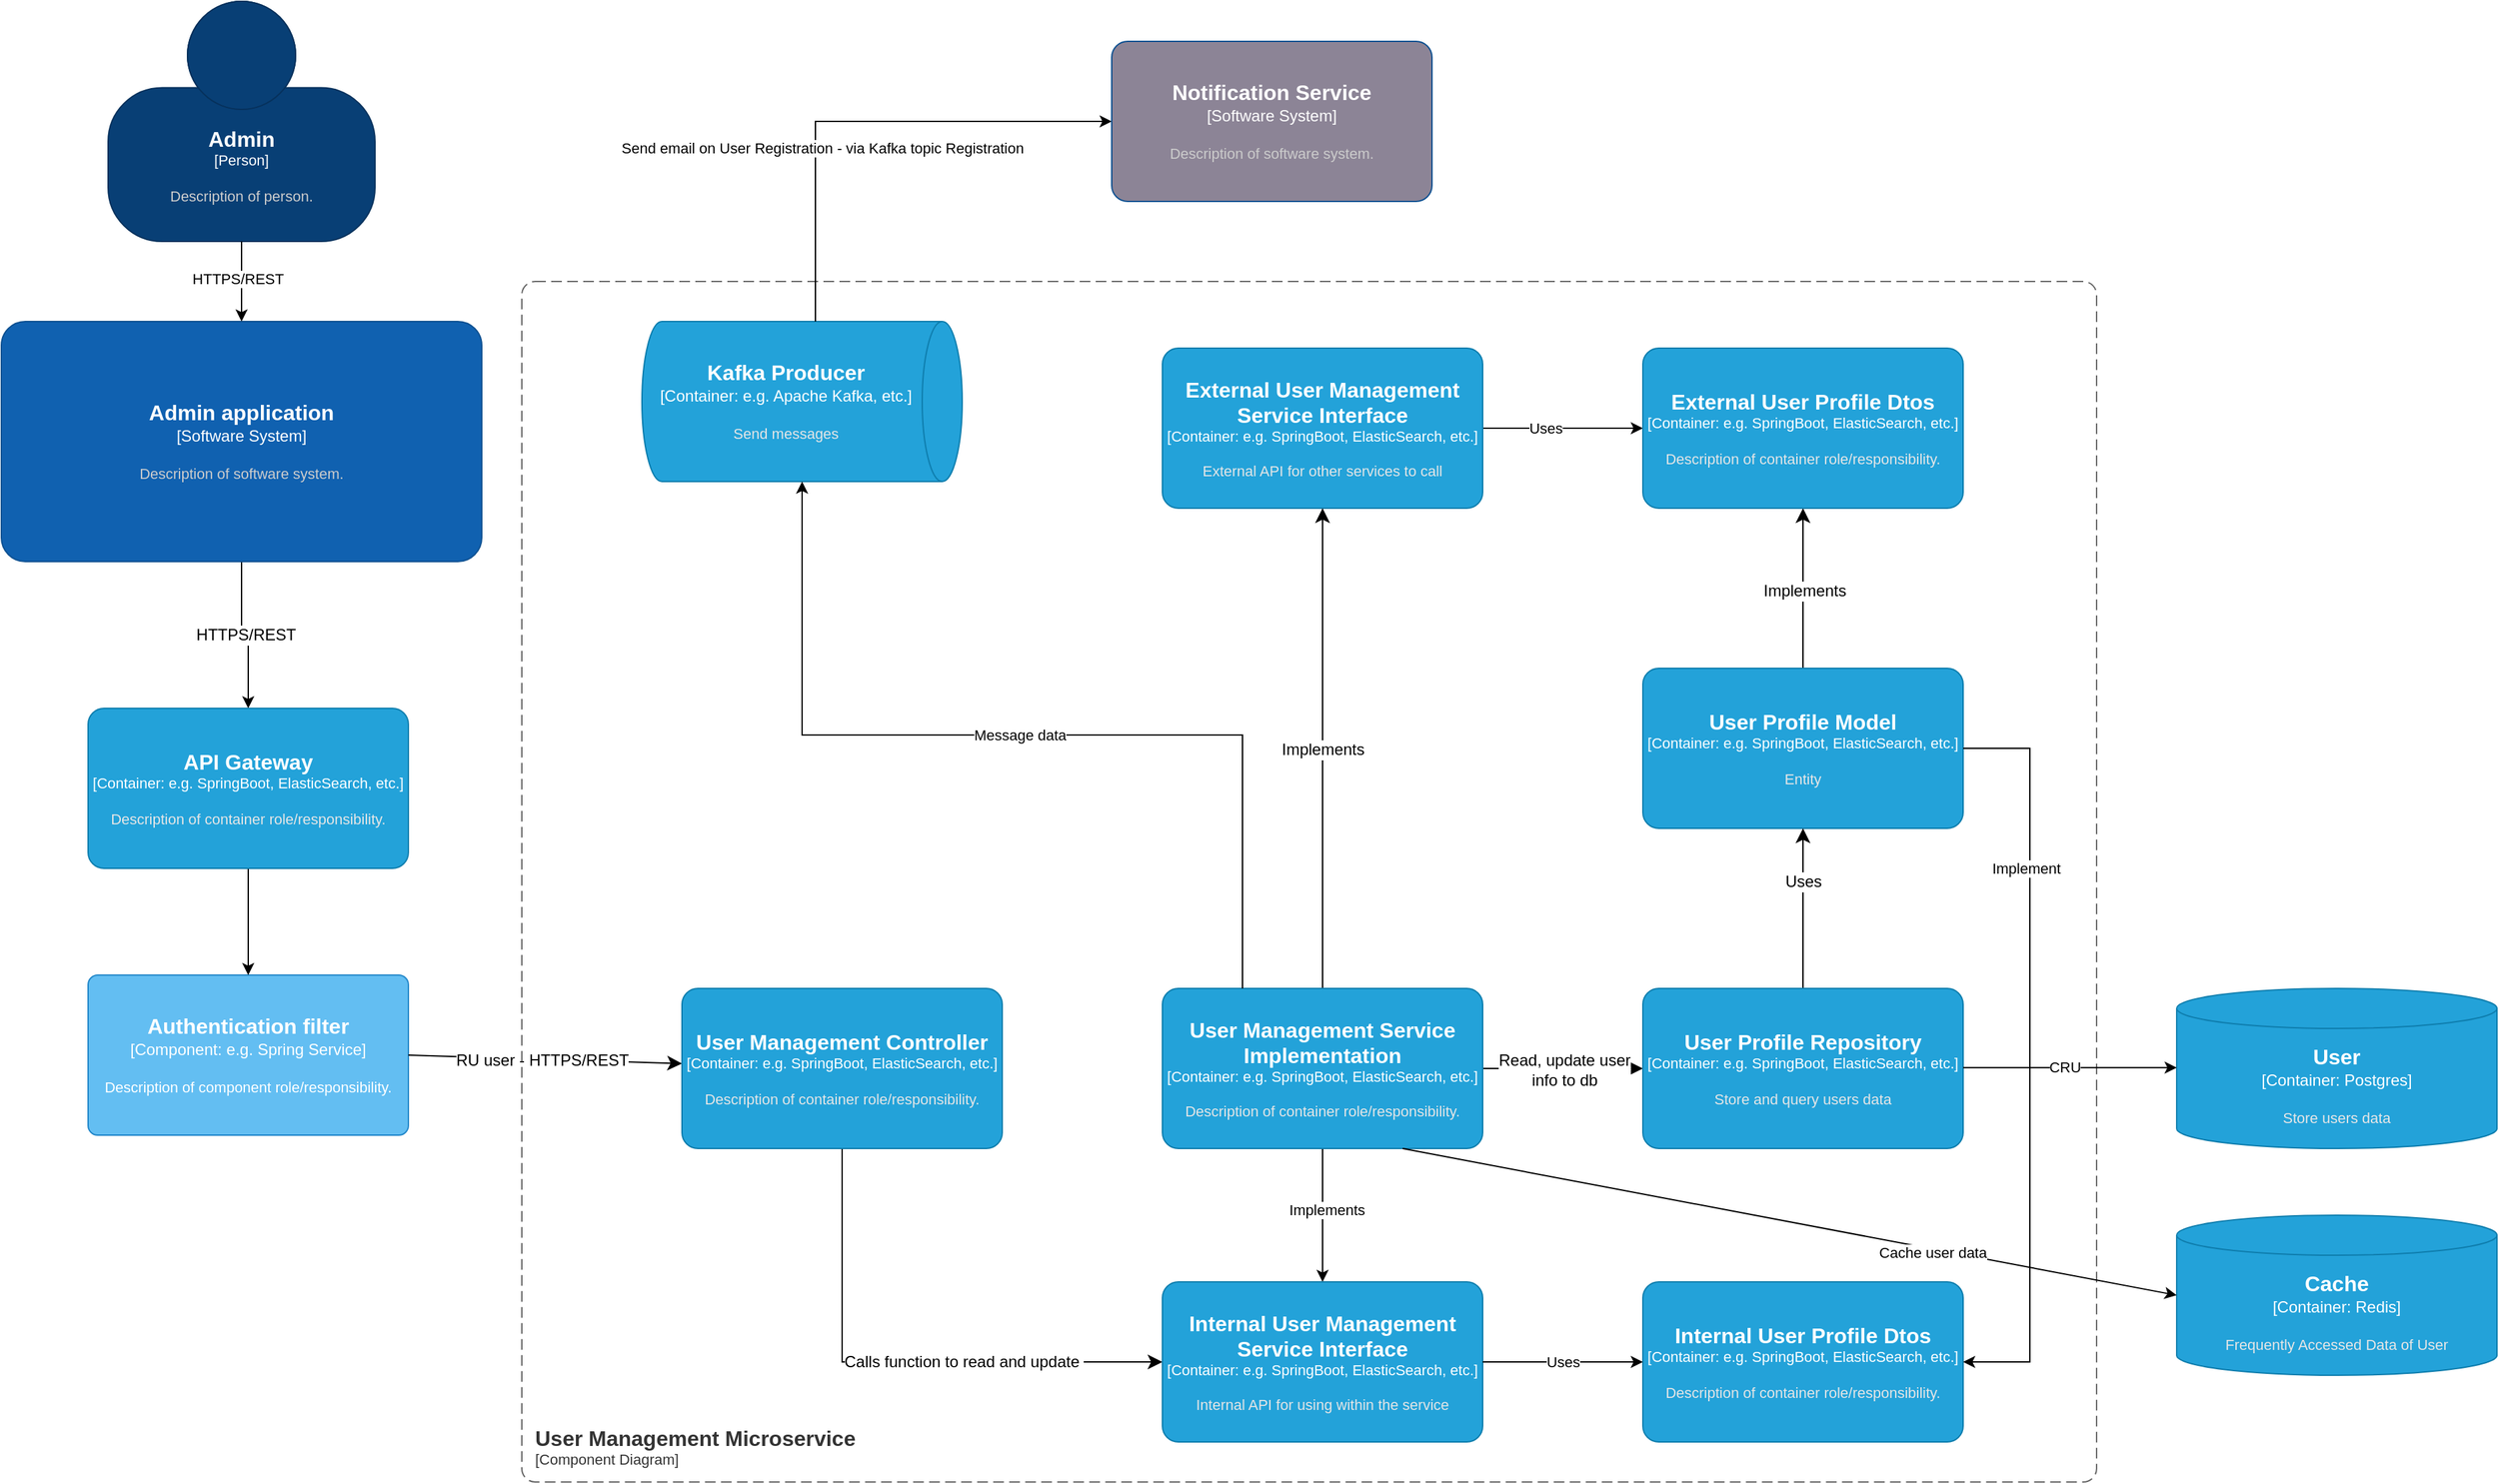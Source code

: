 <mxfile version="24.8.8">
  <diagram name="Admin User Management Component" id="O6nvS8sKWg1GlBp7mSv8">
    <mxGraphModel grid="1" page="1" gridSize="10" guides="1" tooltips="1" connect="1" arrows="1" fold="1" pageScale="1" pageWidth="850" pageHeight="1100" math="0" shadow="0">
      <root>
        <mxCell id="0" />
        <mxCell id="1" parent="0" />
        <object placeholders="1" c4Name="Admin" c4Type="Person" c4Description="Description of person." label="&lt;font style=&quot;font-size: 16px&quot;&gt;&lt;b&gt;%c4Name%&lt;/b&gt;&lt;/font&gt;&lt;div&gt;[%c4Type%]&lt;/div&gt;&lt;br&gt;&lt;div&gt;&lt;font style=&quot;font-size: 11px&quot;&gt;&lt;font color=&quot;#cccccc&quot;&gt;%c4Description%&lt;/font&gt;&lt;/div&gt;" id="BzLSHXWYSU3oC6PaGnbp-1">
          <mxCell style="html=1;fontSize=11;dashed=0;whiteSpace=wrap;fillColor=#083F75;strokeColor=#06315C;fontColor=#ffffff;shape=mxgraph.c4.person2;align=center;metaEdit=1;points=[[0.5,0,0],[1,0.5,0],[1,0.75,0],[0.75,1,0],[0.5,1,0],[0.25,1,0],[0,0.75,0],[0,0.5,0]];resizable=0;" vertex="1" parent="1">
            <mxGeometry x="1170" y="-420" width="200" height="180" as="geometry" />
          </mxCell>
        </object>
        <mxCell id="BzLSHXWYSU3oC6PaGnbp-52" value="&lt;span style=&quot;font-size: 12px;&quot;&gt;HTTPS/REST&lt;/span&gt;" style="edgeStyle=orthogonalEdgeStyle;rounded=0;orthogonalLoop=1;jettySize=auto;html=1;" edge="1" parent="1" source="BzLSHXWYSU3oC6PaGnbp-2" target="BzLSHXWYSU3oC6PaGnbp-5">
          <mxGeometry x="-0.004" relative="1" as="geometry">
            <mxPoint as="offset" />
          </mxGeometry>
        </mxCell>
        <object placeholders="1" c4Name="Admin application" c4Type="Software System" c4Description="Description of software system." label="&lt;font style=&quot;font-size: 16px&quot;&gt;&lt;b&gt;%c4Name%&lt;/b&gt;&lt;/font&gt;&lt;div&gt;[%c4Type%]&lt;/div&gt;&lt;br&gt;&lt;div&gt;&lt;font style=&quot;font-size: 11px&quot;&gt;&lt;font color=&quot;#cccccc&quot;&gt;%c4Description%&lt;/font&gt;&lt;/div&gt;" id="BzLSHXWYSU3oC6PaGnbp-2">
          <mxCell style="rounded=1;whiteSpace=wrap;html=1;labelBackgroundColor=none;fillColor=#1061B0;fontColor=#ffffff;align=center;arcSize=10;strokeColor=#0D5091;metaEdit=1;resizable=0;points=[[0.25,0,0],[0.5,0,0],[0.75,0,0],[1,0.25,0],[1,0.5,0],[1,0.75,0],[0.75,1,0],[0.5,1,0],[0.25,1,0],[0,0.75,0],[0,0.5,0],[0,0.25,0]];" vertex="1" parent="1">
            <mxGeometry x="1090" y="-180" width="360" height="180" as="geometry" />
          </mxCell>
        </object>
        <mxCell id="BzLSHXWYSU3oC6PaGnbp-3" value="" style="edgeStyle=orthogonalEdgeStyle;rounded=0;orthogonalLoop=1;jettySize=auto;html=1;" edge="1" parent="1" source="BzLSHXWYSU3oC6PaGnbp-1" target="BzLSHXWYSU3oC6PaGnbp-2">
          <mxGeometry relative="1" as="geometry" />
        </mxCell>
        <mxCell id="S1-M2tFcTLpH2A3J5orR-7" value="HTTPS/REST" style="edgeLabel;html=1;align=center;verticalAlign=middle;resizable=0;points=[];" vertex="1" connectable="0" parent="BzLSHXWYSU3oC6PaGnbp-3">
          <mxGeometry x="-0.087" y="-3" relative="1" as="geometry">
            <mxPoint as="offset" />
          </mxGeometry>
        </mxCell>
        <object placeholders="1" c4Name="Authentication filter" c4Type="Component" c4Technology="e.g. Spring Service" c4Description="Description of component role/responsibility." label="&lt;font style=&quot;font-size: 16px&quot;&gt;&lt;b&gt;%c4Name%&lt;/b&gt;&lt;/font&gt;&lt;div&gt;[%c4Type%: %c4Technology%]&lt;/div&gt;&lt;br&gt;&lt;div&gt;&lt;font style=&quot;font-size: 11px&quot;&gt;%c4Description%&lt;/font&gt;&lt;/div&gt;" id="BzLSHXWYSU3oC6PaGnbp-4">
          <mxCell style="rounded=1;whiteSpace=wrap;html=1;labelBackgroundColor=none;fillColor=#63BEF2;fontColor=#ffffff;align=center;arcSize=6;strokeColor=#2086C9;metaEdit=1;resizable=0;points=[[0.25,0,0],[0.5,0,0],[0.75,0,0],[1,0.25,0],[1,0.5,0],[1,0.75,0],[0.75,1,0],[0.5,1,0],[0.25,1,0],[0,0.75,0],[0,0.5,0],[0,0.25,0]];" vertex="1" parent="1">
            <mxGeometry x="1155" y="310" width="240" height="120" as="geometry" />
          </mxCell>
        </object>
        <mxCell id="BzLSHXWYSU3oC6PaGnbp-53" value="" style="edgeStyle=orthogonalEdgeStyle;rounded=0;orthogonalLoop=1;jettySize=auto;html=1;" edge="1" parent="1" source="BzLSHXWYSU3oC6PaGnbp-5" target="BzLSHXWYSU3oC6PaGnbp-4">
          <mxGeometry x="0.015" relative="1" as="geometry">
            <mxPoint as="offset" />
          </mxGeometry>
        </mxCell>
        <object placeholders="1" c4Name="API Gateway" c4Type="Container" c4Technology="e.g. SpringBoot, ElasticSearch, etc." c4Description="Description of container role/responsibility." label="&lt;font style=&quot;font-size: 16px&quot;&gt;&lt;b&gt;%c4Name%&lt;/b&gt;&lt;/font&gt;&lt;div&gt;[%c4Type%: %c4Technology%]&lt;/div&gt;&lt;br&gt;&lt;div&gt;&lt;font style=&quot;font-size: 11px&quot;&gt;&lt;font color=&quot;#E6E6E6&quot;&gt;%c4Description%&lt;/font&gt;&lt;/div&gt;" id="BzLSHXWYSU3oC6PaGnbp-5">
          <mxCell style="rounded=1;whiteSpace=wrap;html=1;fontSize=11;labelBackgroundColor=none;fillColor=#23A2D9;fontColor=#ffffff;align=center;arcSize=10;strokeColor=#0E7DAD;metaEdit=1;resizable=0;points=[[0.25,0,0],[0.5,0,0],[0.75,0,0],[1,0.25,0],[1,0.5,0],[1,0.75,0],[0.75,1,0],[0.5,1,0],[0.25,1,0],[0,0.75,0],[0,0.5,0],[0,0.25,0]];" vertex="1" parent="1">
            <mxGeometry x="1155" y="110" width="240" height="120" as="geometry" />
          </mxCell>
        </object>
        <mxCell id="BzLSHXWYSU3oC6PaGnbp-6" style="edgeStyle=none;curved=1;rounded=0;orthogonalLoop=1;jettySize=auto;html=1;fontSize=12;startSize=8;endSize=8;exitX=1;exitY=0.5;exitDx=0;exitDy=0;exitPerimeter=0;" edge="1" parent="1" source="BzLSHXWYSU3oC6PaGnbp-4" target="BzLSHXWYSU3oC6PaGnbp-15">
          <mxGeometry relative="1" as="geometry">
            <mxPoint x="1360" y="380" as="sourcePoint" />
          </mxGeometry>
        </mxCell>
        <mxCell id="BzLSHXWYSU3oC6PaGnbp-7" value="RU user - HTTPS/REST" style="edgeLabel;html=1;align=center;verticalAlign=middle;resizable=0;points=[];fontSize=12;" connectable="0" vertex="1" parent="BzLSHXWYSU3oC6PaGnbp-6">
          <mxGeometry x="0.152" y="2" relative="1" as="geometry">
            <mxPoint x="-18" y="2" as="offset" />
          </mxGeometry>
        </mxCell>
        <mxCell id="BzLSHXWYSU3oC6PaGnbp-13" style="edgeStyle=orthogonalEdgeStyle;rounded=0;orthogonalLoop=1;jettySize=auto;html=1;fontSize=12;startSize=8;endSize=8;entryX=0;entryY=0.5;entryDx=0;entryDy=0;entryPerimeter=0;" edge="1" parent="1" source="BzLSHXWYSU3oC6PaGnbp-15" target="BzLSHXWYSU3oC6PaGnbp-34">
          <mxGeometry relative="1" as="geometry">
            <mxPoint x="1960" y="380" as="targetPoint" />
            <Array as="points">
              <mxPoint x="1720" y="600" />
            </Array>
          </mxGeometry>
        </mxCell>
        <mxCell id="BzLSHXWYSU3oC6PaGnbp-14" value="Calls function to read and update&amp;nbsp;" style="edgeLabel;html=1;align=center;verticalAlign=middle;resizable=0;points=[];fontSize=12;" connectable="0" vertex="1" parent="BzLSHXWYSU3oC6PaGnbp-13">
          <mxGeometry x="-0.018" y="-2" relative="1" as="geometry">
            <mxPoint x="54" y="-2" as="offset" />
          </mxGeometry>
        </mxCell>
        <object placeholders="1" c4Name="User Management Controller" c4Type="Container" c4Technology="e.g. SpringBoot, ElasticSearch, etc." c4Description="Description of container role/responsibility." label="&lt;font style=&quot;font-size: 16px&quot;&gt;&lt;b&gt;%c4Name%&lt;/b&gt;&lt;/font&gt;&lt;div&gt;[%c4Type%: %c4Technology%]&lt;/div&gt;&lt;br&gt;&lt;div&gt;&lt;font style=&quot;font-size: 11px&quot;&gt;&lt;font color=&quot;#E6E6E6&quot;&gt;%c4Description%&lt;/font&gt;&lt;/div&gt;" id="BzLSHXWYSU3oC6PaGnbp-15">
          <mxCell style="rounded=1;whiteSpace=wrap;html=1;fontSize=11;labelBackgroundColor=none;fillColor=#23A2D9;fontColor=#ffffff;align=center;arcSize=10;strokeColor=#0E7DAD;metaEdit=1;resizable=0;points=[[0.25,0,0],[0.5,0,0],[0.75,0,0],[1,0.25,0],[1,0.5,0],[1,0.75,0],[0.75,1,0],[0.5,1,0],[0.25,1,0],[0,0.75,0],[0,0.5,0],[0,0.25,0]];" vertex="1" parent="1">
            <mxGeometry x="1600" y="320" width="240" height="120" as="geometry" />
          </mxCell>
        </object>
        <mxCell id="BzLSHXWYSU3oC6PaGnbp-18" style="edgeStyle=none;curved=1;rounded=0;orthogonalLoop=1;jettySize=auto;html=1;fontSize=12;startSize=8;endSize=8;" edge="1" parent="1" source="BzLSHXWYSU3oC6PaGnbp-20" target="BzLSHXWYSU3oC6PaGnbp-32">
          <mxGeometry relative="1" as="geometry" />
        </mxCell>
        <mxCell id="BzLSHXWYSU3oC6PaGnbp-19" value="Implements" style="edgeLabel;html=1;align=center;verticalAlign=middle;resizable=0;points=[];fontSize=12;" connectable="0" vertex="1" parent="BzLSHXWYSU3oC6PaGnbp-18">
          <mxGeometry x="-0.024" y="-1" relative="1" as="geometry">
            <mxPoint as="offset" />
          </mxGeometry>
        </mxCell>
        <object placeholders="1" c4Name="User Profile Model" c4Type="Container" c4Technology="e.g. SpringBoot, ElasticSearch, etc." c4Description="Entity" label="&lt;font style=&quot;font-size: 16px&quot;&gt;&lt;b&gt;%c4Name%&lt;/b&gt;&lt;/font&gt;&lt;div&gt;[%c4Type%: %c4Technology%]&lt;/div&gt;&lt;br&gt;&lt;div&gt;&lt;font style=&quot;font-size: 11px&quot;&gt;&lt;font color=&quot;#E6E6E6&quot;&gt;%c4Description%&lt;/font&gt;&lt;/div&gt;" id="BzLSHXWYSU3oC6PaGnbp-20">
          <mxCell style="rounded=1;whiteSpace=wrap;html=1;fontSize=11;labelBackgroundColor=none;fillColor=#23A2D9;fontColor=#ffffff;align=center;arcSize=10;strokeColor=#0E7DAD;metaEdit=1;resizable=0;points=[[0.25,0,0],[0.5,0,0],[0.75,0,0],[1,0.25,0],[1,0.5,0],[1,0.75,0],[0.75,1,0],[0.5,1,0],[0.25,1,0],[0,0.75,0],[0,0.5,0],[0,0.25,0]];" vertex="1" parent="1">
            <mxGeometry x="2320" y="80" width="240" height="120" as="geometry" />
          </mxCell>
        </object>
        <mxCell id="S1-M2tFcTLpH2A3J5orR-1" style="edgeStyle=orthogonalEdgeStyle;rounded=0;orthogonalLoop=1;jettySize=auto;html=1;exitX=1;exitY=0.5;exitDx=0;exitDy=0;exitPerimeter=0;" edge="1" parent="1" source="BzLSHXWYSU3oC6PaGnbp-21" target="BzLSHXWYSU3oC6PaGnbp-32">
          <mxGeometry relative="1" as="geometry" />
        </mxCell>
        <mxCell id="S1-M2tFcTLpH2A3J5orR-2" value="Uses" style="edgeLabel;html=1;align=center;verticalAlign=middle;resizable=0;points=[];" vertex="1" connectable="0" parent="S1-M2tFcTLpH2A3J5orR-1">
          <mxGeometry x="-0.229" relative="1" as="geometry">
            <mxPoint as="offset" />
          </mxGeometry>
        </mxCell>
        <object placeholders="1" c4Name="External User Management Service Interface" c4Type="Container" c4Technology="e.g. SpringBoot, ElasticSearch, etc." c4Description="External API for other services to call" label="&lt;font style=&quot;font-size: 16px&quot;&gt;&lt;b&gt;%c4Name%&lt;/b&gt;&lt;/font&gt;&lt;div&gt;[%c4Type%: %c4Technology%]&lt;/div&gt;&lt;br&gt;&lt;div&gt;&lt;font style=&quot;font-size: 11px&quot;&gt;&lt;font color=&quot;#E6E6E6&quot;&gt;%c4Description%&lt;/font&gt;&lt;/div&gt;" id="BzLSHXWYSU3oC6PaGnbp-21">
          <mxCell style="rounded=1;whiteSpace=wrap;html=1;fontSize=11;labelBackgroundColor=none;fillColor=#23A2D9;fontColor=#ffffff;align=center;arcSize=10;strokeColor=#0E7DAD;metaEdit=1;resizable=0;points=[[0.25,0,0],[0.5,0,0],[0.75,0,0],[1,0.25,0],[1,0.5,0],[1,0.75,0],[0.75,1,0],[0.5,1,0],[0.25,1,0],[0,0.75,0],[0,0.5,0],[0,0.25,0]];" vertex="1" parent="1">
            <mxGeometry x="1960" y="-160" width="240" height="120" as="geometry" />
          </mxCell>
        </object>
        <mxCell id="BzLSHXWYSU3oC6PaGnbp-22" style="edgeStyle=none;curved=1;rounded=0;orthogonalLoop=1;jettySize=auto;html=1;fontSize=12;startSize=8;endSize=8;" edge="1" parent="1" source="BzLSHXWYSU3oC6PaGnbp-28" target="BzLSHXWYSU3oC6PaGnbp-21">
          <mxGeometry relative="1" as="geometry" />
        </mxCell>
        <mxCell id="BzLSHXWYSU3oC6PaGnbp-23" value="Implements" style="edgeLabel;html=1;align=center;verticalAlign=middle;resizable=0;points=[];fontSize=12;" connectable="0" vertex="1" parent="BzLSHXWYSU3oC6PaGnbp-22">
          <mxGeometry x="-0.019" y="-3" relative="1" as="geometry">
            <mxPoint x="-3" y="-3" as="offset" />
          </mxGeometry>
        </mxCell>
        <mxCell id="BzLSHXWYSU3oC6PaGnbp-24" style="edgeStyle=none;curved=1;rounded=0;orthogonalLoop=1;jettySize=auto;html=1;fontSize=12;startSize=8;endSize=8;" edge="1" parent="1" source="BzLSHXWYSU3oC6PaGnbp-28" target="BzLSHXWYSU3oC6PaGnbp-31">
          <mxGeometry relative="1" as="geometry" />
        </mxCell>
        <mxCell id="BzLSHXWYSU3oC6PaGnbp-25" value="Read, update user&lt;div&gt;info to db&lt;/div&gt;" style="edgeLabel;html=1;align=center;verticalAlign=middle;resizable=0;points=[];fontSize=12;" connectable="0" vertex="1" parent="BzLSHXWYSU3oC6PaGnbp-24">
          <mxGeometry x="0.005" y="-1" relative="1" as="geometry">
            <mxPoint as="offset" />
          </mxGeometry>
        </mxCell>
        <mxCell id="BzLSHXWYSU3oC6PaGnbp-26" value="" style="edgeStyle=orthogonalEdgeStyle;rounded=0;orthogonalLoop=1;jettySize=auto;html=1;" edge="1" parent="1" source="BzLSHXWYSU3oC6PaGnbp-28" target="BzLSHXWYSU3oC6PaGnbp-34">
          <mxGeometry relative="1" as="geometry" />
        </mxCell>
        <mxCell id="BzLSHXWYSU3oC6PaGnbp-27" value="Implements" style="edgeLabel;html=1;align=center;verticalAlign=middle;resizable=0;points=[];" connectable="0" vertex="1" parent="BzLSHXWYSU3oC6PaGnbp-26">
          <mxGeometry x="-0.08" y="3" relative="1" as="geometry">
            <mxPoint as="offset" />
          </mxGeometry>
        </mxCell>
        <object placeholders="1" c4Name="User Management Service Implementation" c4Type="Container" c4Technology="e.g. SpringBoot, ElasticSearch, etc." c4Description="Description of container role/responsibility." label="&lt;font style=&quot;font-size: 16px&quot;&gt;&lt;b&gt;%c4Name%&lt;/b&gt;&lt;/font&gt;&lt;div&gt;[%c4Type%: %c4Technology%]&lt;/div&gt;&lt;br&gt;&lt;div&gt;&lt;font style=&quot;font-size: 11px&quot;&gt;&lt;font color=&quot;#E6E6E6&quot;&gt;%c4Description%&lt;/font&gt;&lt;/div&gt;" id="BzLSHXWYSU3oC6PaGnbp-28">
          <mxCell style="rounded=1;whiteSpace=wrap;html=1;fontSize=11;labelBackgroundColor=none;fillColor=#23A2D9;fontColor=#ffffff;align=center;arcSize=10;strokeColor=#0E7DAD;metaEdit=1;resizable=0;points=[[0.25,0,0],[0.5,0,0],[0.75,0,0],[1,0.25,0],[1,0.5,0],[1,0.75,0],[0.75,1,0],[0.5,1,0],[0.25,1,0],[0,0.75,0],[0,0.5,0],[0,0.25,0]];" vertex="1" parent="1">
            <mxGeometry x="1960" y="320" width="240" height="120" as="geometry" />
          </mxCell>
        </object>
        <mxCell id="BzLSHXWYSU3oC6PaGnbp-29" style="edgeStyle=none;curved=1;rounded=0;orthogonalLoop=1;jettySize=auto;html=1;fontSize=12;startSize=8;endSize=8;" edge="1" parent="1" source="BzLSHXWYSU3oC6PaGnbp-31" target="BzLSHXWYSU3oC6PaGnbp-20">
          <mxGeometry relative="1" as="geometry" />
        </mxCell>
        <mxCell id="BzLSHXWYSU3oC6PaGnbp-30" value="Uses" style="edgeLabel;html=1;align=center;verticalAlign=middle;resizable=0;points=[];fontSize=12;" connectable="0" vertex="1" parent="BzLSHXWYSU3oC6PaGnbp-29">
          <mxGeometry x="0.006" y="2" relative="1" as="geometry">
            <mxPoint x="2" y="-20" as="offset" />
          </mxGeometry>
        </mxCell>
        <object placeholders="1" c4Name="User Profile Repository" c4Type="Container" c4Technology="e.g. SpringBoot, ElasticSearch, etc." c4Description="Store and query users data" label="&lt;font style=&quot;font-size: 16px&quot;&gt;&lt;b&gt;%c4Name%&lt;/b&gt;&lt;/font&gt;&lt;div&gt;[%c4Type%: %c4Technology%]&lt;/div&gt;&lt;br&gt;&lt;div&gt;&lt;font style=&quot;font-size: 11px&quot;&gt;&lt;font color=&quot;#E6E6E6&quot;&gt;%c4Description%&lt;/font&gt;&lt;/div&gt;" id="BzLSHXWYSU3oC6PaGnbp-31">
          <mxCell style="rounded=1;whiteSpace=wrap;html=1;fontSize=11;labelBackgroundColor=none;fillColor=#23A2D9;fontColor=#ffffff;align=center;arcSize=10;strokeColor=#0E7DAD;metaEdit=1;resizable=0;points=[[0.25,0,0],[0.5,0,0],[0.75,0,0],[1,0.25,0],[1,0.5,0],[1,0.75,0],[0.75,1,0],[0.5,1,0],[0.25,1,0],[0,0.75,0],[0,0.5,0],[0,0.25,0]];" vertex="1" parent="1">
            <mxGeometry x="2320" y="320" width="240" height="120" as="geometry" />
          </mxCell>
        </object>
        <object placeholders="1" c4Name="External User Profile Dtos" c4Type="Container" c4Technology="e.g. SpringBoot, ElasticSearch, etc." c4Description="Description of container role/responsibility." label="&lt;font style=&quot;font-size: 16px&quot;&gt;&lt;b&gt;%c4Name%&lt;/b&gt;&lt;/font&gt;&lt;div&gt;[%c4Type%: %c4Technology%]&lt;/div&gt;&lt;br&gt;&lt;div&gt;&lt;font style=&quot;font-size: 11px&quot;&gt;&lt;font color=&quot;#E6E6E6&quot;&gt;%c4Description%&lt;/font&gt;&lt;/div&gt;" id="BzLSHXWYSU3oC6PaGnbp-32">
          <mxCell style="rounded=1;whiteSpace=wrap;html=1;fontSize=11;labelBackgroundColor=none;fillColor=#23A2D9;fontColor=#ffffff;align=center;arcSize=10;strokeColor=#0E7DAD;metaEdit=1;resizable=0;points=[[0.25,0,0],[0.5,0,0],[0.75,0,0],[1,0.25,0],[1,0.5,0],[1,0.75,0],[0.75,1,0],[0.5,1,0],[0.25,1,0],[0,0.75,0],[0,0.5,0],[0,0.25,0]];" vertex="1" parent="1">
            <mxGeometry x="2320" y="-160" width="240" height="120" as="geometry" />
          </mxCell>
        </object>
        <object placeholders="1" c4Name="User Management Microservice" c4Type="ContainerScopeBoundary" c4Application="Component Diagram" label="&lt;font style=&quot;font-size: 16px&quot;&gt;&lt;b&gt;&lt;div style=&quot;text-align: left&quot;&gt;%c4Name%&lt;/div&gt;&lt;/b&gt;&lt;/font&gt;&lt;div style=&quot;text-align: left&quot;&gt;[%c4Application%]&lt;/div&gt;" id="BzLSHXWYSU3oC6PaGnbp-33">
          <mxCell style="rounded=1;fontSize=11;whiteSpace=wrap;html=1;dashed=1;arcSize=20;fillColor=none;strokeColor=#666666;fontColor=#333333;labelBackgroundColor=none;align=left;verticalAlign=bottom;labelBorderColor=none;spacingTop=0;spacing=10;dashPattern=8 4;metaEdit=1;rotatable=0;perimeter=rectanglePerimeter;noLabel=0;labelPadding=0;allowArrows=0;connectable=0;expand=0;recursiveResize=0;editable=1;pointerEvents=0;absoluteArcSize=1;points=[[0.25,0,0],[0.5,0,0],[0.75,0,0],[1,0.25,0],[1,0.5,0],[1,0.75,0],[0.75,1,0],[0.5,1,0],[0.25,1,0],[0,0.75,0],[0,0.5,0],[0,0.25,0]];" vertex="1" parent="1">
            <mxGeometry x="1480" y="-210" width="1180" height="900" as="geometry" />
          </mxCell>
        </object>
        <object placeholders="1" c4Name="Internal User Management Service Interface" c4Type="Container" c4Technology="e.g. SpringBoot, ElasticSearch, etc." c4Description="Internal API for using within the service" label="&lt;font style=&quot;font-size: 16px&quot;&gt;&lt;b&gt;%c4Name%&lt;/b&gt;&lt;/font&gt;&lt;div&gt;[%c4Type%: %c4Technology%]&lt;/div&gt;&lt;br&gt;&lt;div&gt;&lt;font style=&quot;font-size: 11px&quot;&gt;&lt;font color=&quot;#E6E6E6&quot;&gt;%c4Description%&lt;/font&gt;&lt;/div&gt;" id="BzLSHXWYSU3oC6PaGnbp-34">
          <mxCell style="rounded=1;whiteSpace=wrap;html=1;fontSize=11;labelBackgroundColor=none;fillColor=#23A2D9;fontColor=#ffffff;align=center;arcSize=10;strokeColor=#0E7DAD;metaEdit=1;resizable=0;points=[[0.25,0,0],[0.5,0,0],[0.75,0,0],[1,0.25,0],[1,0.5,0],[1,0.75,0],[0.75,1,0],[0.5,1,0],[0.25,1,0],[0,0.75,0],[0,0.5,0],[0,0.25,0]];" vertex="1" parent="1">
            <mxGeometry x="1960" y="540" width="240" height="120" as="geometry" />
          </mxCell>
        </object>
        <object placeholders="1" c4Name="User" c4Type="Container" c4Technology="Postgres" c4Description="Store users data" label="&lt;font style=&quot;font-size: 16px&quot;&gt;&lt;b&gt;%c4Name%&lt;/b&gt;&lt;/font&gt;&lt;div&gt;[%c4Type%:&amp;nbsp;%c4Technology%]&lt;/div&gt;&lt;br&gt;&lt;div&gt;&lt;font style=&quot;font-size: 11px&quot;&gt;&lt;font color=&quot;#E6E6E6&quot;&gt;%c4Description%&lt;/font&gt;&lt;/div&gt;" id="BzLSHXWYSU3oC6PaGnbp-54">
          <mxCell style="shape=cylinder3;size=15;whiteSpace=wrap;html=1;boundedLbl=1;rounded=0;labelBackgroundColor=none;fillColor=#23A2D9;fontSize=12;fontColor=#ffffff;align=center;strokeColor=#0E7DAD;metaEdit=1;points=[[0.5,0,0],[1,0.25,0],[1,0.5,0],[1,0.75,0],[0.5,1,0],[0,0.75,0],[0,0.5,0],[0,0.25,0]];resizable=0;" vertex="1" parent="1">
            <mxGeometry x="2720" y="320" width="240" height="120" as="geometry" />
          </mxCell>
        </object>
        <object placeholders="1" c4Name="Cache" c4Type="Container" c4Technology="Redis" c4Description="Frequently Accessed Data of User" label="&lt;font style=&quot;font-size: 16px&quot;&gt;&lt;b&gt;%c4Name%&lt;/b&gt;&lt;/font&gt;&lt;div&gt;[%c4Type%:&amp;nbsp;%c4Technology%]&lt;/div&gt;&lt;br&gt;&lt;div&gt;&lt;font style=&quot;font-size: 11px&quot;&gt;&lt;font color=&quot;#E6E6E6&quot;&gt;%c4Description%&lt;/font&gt;&lt;/div&gt;" id="eEI-7ym9F8RXrkX4v0MM-1">
          <mxCell style="shape=cylinder3;size=15;whiteSpace=wrap;html=1;boundedLbl=1;rounded=0;labelBackgroundColor=none;fillColor=#23A2D9;fontSize=12;fontColor=#ffffff;align=center;strokeColor=#0E7DAD;metaEdit=1;points=[[0.5,0,0],[1,0.25,0],[1,0.5,0],[1,0.75,0],[0.5,1,0],[0,0.75,0],[0,0.5,0],[0,0.25,0]];resizable=0;fontFamily=Helvetica;" vertex="1" parent="1">
            <mxGeometry x="2720" y="490" width="240" height="120" as="geometry" />
          </mxCell>
        </object>
        <mxCell id="eEI-7ym9F8RXrkX4v0MM-2" style="rounded=0;orthogonalLoop=1;jettySize=auto;html=1;exitX=1;exitY=0.25;exitDx=0;exitDy=0;exitPerimeter=0;entryX=0;entryY=0.25;entryDx=0;entryDy=0;entryPerimeter=0;" edge="1" parent="1">
          <mxGeometry relative="1" as="geometry">
            <mxPoint x="2560" y="379.41" as="sourcePoint" />
            <mxPoint x="2720" y="379.41" as="targetPoint" />
          </mxGeometry>
        </mxCell>
        <mxCell id="eEI-7ym9F8RXrkX4v0MM-3" value="CRU" style="edgeLabel;html=1;align=center;verticalAlign=middle;resizable=0;points=[];" vertex="1" connectable="0" parent="eEI-7ym9F8RXrkX4v0MM-2">
          <mxGeometry x="-0.067" y="1" relative="1" as="geometry">
            <mxPoint x="1" as="offset" />
          </mxGeometry>
        </mxCell>
        <object placeholders="1" c4Name="Kafka Producer" c4Type="Container" c4Technology="e.g. Apache Kafka, etc." c4Description="Send messages" label="&lt;font style=&quot;font-size: 16px&quot;&gt;&lt;b&gt;%c4Name%&lt;/b&gt;&lt;/font&gt;&lt;div&gt;[%c4Type%:&amp;nbsp;%c4Technology%]&lt;/div&gt;&lt;br&gt;&lt;div&gt;&lt;font style=&quot;font-size: 11px&quot;&gt;&lt;font color=&quot;#E6E6E6&quot;&gt;%c4Description%&lt;/font&gt;&lt;/div&gt;" id="eEI-7ym9F8RXrkX4v0MM-11">
          <mxCell style="shape=cylinder3;size=15;direction=south;whiteSpace=wrap;html=1;boundedLbl=1;rounded=0;labelBackgroundColor=none;fillColor=#23A2D9;fontSize=12;fontColor=#ffffff;align=center;strokeColor=#0E7DAD;metaEdit=1;points=[[0.5,0,0],[1,0.25,0],[1,0.5,0],[1,0.75,0],[0.5,1,0],[0,0.75,0],[0,0.5,0],[0,0.25,0]];resizable=0;" vertex="1" parent="1">
            <mxGeometry x="1570" y="-180" width="240" height="120" as="geometry" />
          </mxCell>
        </object>
        <mxCell id="eEI-7ym9F8RXrkX4v0MM-14" value="Message data" style="edgeStyle=orthogonalEdgeStyle;rounded=0;orthogonalLoop=1;jettySize=auto;html=1;exitX=0.25;exitY=0;exitDx=0;exitDy=0;exitPerimeter=0;entryX=1;entryY=0.5;entryDx=0;entryDy=0;entryPerimeter=0;" edge="1" parent="1" source="BzLSHXWYSU3oC6PaGnbp-28" target="eEI-7ym9F8RXrkX4v0MM-11">
          <mxGeometry x="0.005" relative="1" as="geometry">
            <mxPoint as="offset" />
          </mxGeometry>
        </mxCell>
        <mxCell id="eEI-7ym9F8RXrkX4v0MM-16" style="edgeStyle=orthogonalEdgeStyle;rounded=0;orthogonalLoop=1;jettySize=auto;html=1;entryX=0;entryY=0.5;entryDx=0;entryDy=0;entryPerimeter=0;" edge="1" parent="1" source="eEI-7ym9F8RXrkX4v0MM-11" target="2BcoTBbI6kckFSC9C41w-6">
          <mxGeometry relative="1" as="geometry">
            <mxPoint x="2690" y="-440" as="targetPoint" />
            <Array as="points">
              <mxPoint x="1700" y="-330" />
            </Array>
          </mxGeometry>
        </mxCell>
        <mxCell id="2BcoTBbI6kckFSC9C41w-2" value="Send email on User Registration - via Kafka topic Registration" style="edgeLabel;html=1;align=center;verticalAlign=middle;resizable=0;points=[];" vertex="1" connectable="0" parent="eEI-7ym9F8RXrkX4v0MM-16">
          <mxGeometry x="-0.117" y="2" relative="1" as="geometry">
            <mxPoint x="-9" y="22" as="offset" />
          </mxGeometry>
        </mxCell>
        <object placeholders="1" c4Name="Notification Service" c4Type="Software System" c4Description="Description of software system." label="&lt;font style=&quot;font-size: 16px&quot;&gt;&lt;b&gt;%c4Name%&lt;/b&gt;&lt;/font&gt;&lt;div&gt;[%c4Type%]&lt;/div&gt;&lt;br&gt;&lt;div&gt;&lt;font style=&quot;font-size: 11px&quot;&gt;&lt;font color=&quot;#cccccc&quot;&gt;%c4Description%&lt;/font&gt;&lt;/div&gt;" id="2BcoTBbI6kckFSC9C41w-6">
          <mxCell style="rounded=1;whiteSpace=wrap;html=1;labelBackgroundColor=none;fillColor=#8C8496;fontColor=#ffffff;align=center;arcSize=10;strokeColor=#0D5091;metaEdit=1;resizable=0;points=[[0.25,0,0],[0.5,0,0],[0.75,0,0],[1,0.25,0],[1,0.5,0],[1,0.75,0],[0.75,1,0],[0.5,1,0],[0.25,1,0],[0,0.75,0],[0,0.5,0],[0,0.25,0]];" vertex="1" parent="1">
            <mxGeometry x="1922" y="-390" width="240" height="120" as="geometry" />
          </mxCell>
        </object>
        <mxCell id="hN0vVpHi3dyxdPR9FX2Z-1" style="rounded=0;orthogonalLoop=1;jettySize=auto;html=1;exitX=0.75;exitY=1;exitDx=0;exitDy=0;exitPerimeter=0;entryX=0;entryY=0.5;entryDx=0;entryDy=0;entryPerimeter=0;" edge="1" parent="1" source="BzLSHXWYSU3oC6PaGnbp-28" target="eEI-7ym9F8RXrkX4v0MM-1">
          <mxGeometry relative="1" as="geometry" />
        </mxCell>
        <mxCell id="hN0vVpHi3dyxdPR9FX2Z-2" value="Cache user data" style="edgeLabel;html=1;align=center;verticalAlign=middle;resizable=0;points=[];" vertex="1" connectable="0" parent="hN0vVpHi3dyxdPR9FX2Z-1">
          <mxGeometry x="0.369" y="-3" relative="1" as="geometry">
            <mxPoint as="offset" />
          </mxGeometry>
        </mxCell>
        <object placeholders="1" c4Name="Internal User Profile Dtos" c4Type="Container" c4Technology="e.g. SpringBoot, ElasticSearch, etc." c4Description="Description of container role/responsibility." label="&lt;font style=&quot;font-size: 16px&quot;&gt;&lt;b&gt;%c4Name%&lt;/b&gt;&lt;/font&gt;&lt;div&gt;[%c4Type%: %c4Technology%]&lt;/div&gt;&lt;br&gt;&lt;div&gt;&lt;font style=&quot;font-size: 11px&quot;&gt;&lt;font color=&quot;#E6E6E6&quot;&gt;%c4Description%&lt;/font&gt;&lt;/div&gt;" id="C7GsvLHRZPPg7HZa8h5y-1">
          <mxCell style="rounded=1;whiteSpace=wrap;html=1;fontSize=11;labelBackgroundColor=none;fillColor=#23A2D9;fontColor=#ffffff;align=center;arcSize=10;strokeColor=#0E7DAD;metaEdit=1;resizable=0;points=[[0.25,0,0],[0.5,0,0],[0.75,0,0],[1,0.25,0],[1,0.5,0],[1,0.75,0],[0.75,1,0],[0.5,1,0],[0.25,1,0],[0,0.75,0],[0,0.5,0],[0,0.25,0]];" vertex="1" parent="1">
            <mxGeometry x="2320" y="540" width="240" height="120" as="geometry" />
          </mxCell>
        </object>
        <mxCell id="C7GsvLHRZPPg7HZa8h5y-2" value="Uses" style="edgeStyle=orthogonalEdgeStyle;rounded=0;orthogonalLoop=1;jettySize=auto;html=1;exitX=1;exitY=0.5;exitDx=0;exitDy=0;exitPerimeter=0;entryX=0;entryY=0.5;entryDx=0;entryDy=0;entryPerimeter=0;" edge="1" parent="1" source="BzLSHXWYSU3oC6PaGnbp-34" target="C7GsvLHRZPPg7HZa8h5y-1">
          <mxGeometry relative="1" as="geometry" />
        </mxCell>
        <mxCell id="C7GsvLHRZPPg7HZa8h5y-3" style="edgeStyle=orthogonalEdgeStyle;rounded=0;orthogonalLoop=1;jettySize=auto;html=1;exitX=1;exitY=0.5;exitDx=0;exitDy=0;exitPerimeter=0;entryX=1;entryY=0.5;entryDx=0;entryDy=0;entryPerimeter=0;" edge="1" parent="1" source="BzLSHXWYSU3oC6PaGnbp-20" target="C7GsvLHRZPPg7HZa8h5y-1">
          <mxGeometry relative="1" as="geometry">
            <Array as="points">
              <mxPoint x="2610" y="140" />
              <mxPoint x="2610" y="600" />
            </Array>
          </mxGeometry>
        </mxCell>
        <mxCell id="C7GsvLHRZPPg7HZa8h5y-4" value="Implement" style="edgeLabel;html=1;align=center;verticalAlign=middle;resizable=0;points=[];" vertex="1" connectable="0" parent="C7GsvLHRZPPg7HZa8h5y-3">
          <mxGeometry x="-0.497" y="-3" relative="1" as="geometry">
            <mxPoint y="-1" as="offset" />
          </mxGeometry>
        </mxCell>
      </root>
    </mxGraphModel>
  </diagram>
</mxfile>
